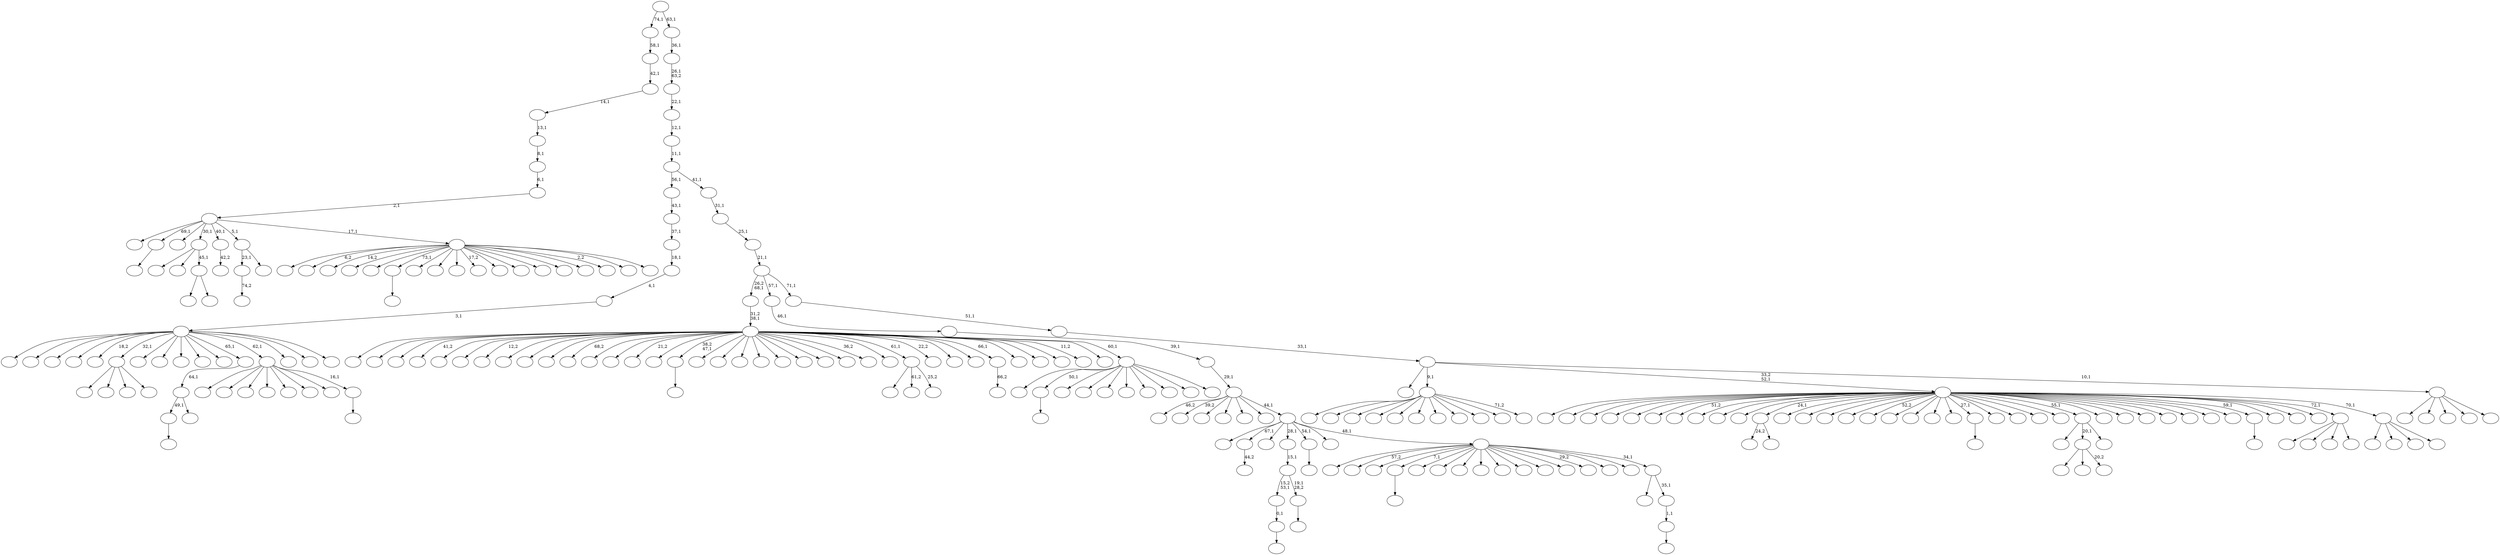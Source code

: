 digraph T {
	275 [label=""]
	274 [label=""]
	273 [label=""]
	272 [label=""]
	271 [label=""]
	270 [label=""]
	269 [label=""]
	268 [label=""]
	267 [label=""]
	266 [label=""]
	265 [label=""]
	264 [label=""]
	263 [label=""]
	262 [label=""]
	261 [label=""]
	260 [label=""]
	259 [label=""]
	258 [label=""]
	257 [label=""]
	256 [label=""]
	255 [label=""]
	254 [label=""]
	253 [label=""]
	252 [label=""]
	251 [label=""]
	250 [label=""]
	249 [label=""]
	248 [label=""]
	247 [label=""]
	246 [label=""]
	245 [label=""]
	244 [label=""]
	243 [label=""]
	242 [label=""]
	241 [label=""]
	240 [label=""]
	239 [label=""]
	238 [label=""]
	237 [label=""]
	236 [label=""]
	235 [label=""]
	234 [label=""]
	233 [label=""]
	232 [label=""]
	231 [label=""]
	230 [label=""]
	229 [label=""]
	228 [label=""]
	227 [label=""]
	226 [label=""]
	225 [label=""]
	224 [label=""]
	223 [label=""]
	222 [label=""]
	221 [label=""]
	220 [label=""]
	219 [label=""]
	218 [label=""]
	217 [label=""]
	216 [label=""]
	215 [label=""]
	214 [label=""]
	213 [label=""]
	212 [label=""]
	211 [label=""]
	210 [label=""]
	209 [label=""]
	208 [label=""]
	207 [label=""]
	206 [label=""]
	205 [label=""]
	204 [label=""]
	203 [label=""]
	202 [label=""]
	201 [label=""]
	200 [label=""]
	199 [label=""]
	198 [label=""]
	197 [label=""]
	196 [label=""]
	195 [label=""]
	194 [label=""]
	193 [label=""]
	192 [label=""]
	191 [label=""]
	190 [label=""]
	189 [label=""]
	188 [label=""]
	187 [label=""]
	186 [label=""]
	185 [label=""]
	184 [label=""]
	183 [label=""]
	182 [label=""]
	181 [label=""]
	180 [label=""]
	179 [label=""]
	178 [label=""]
	177 [label=""]
	176 [label=""]
	175 [label=""]
	174 [label=""]
	173 [label=""]
	172 [label=""]
	171 [label=""]
	170 [label=""]
	169 [label=""]
	168 [label=""]
	167 [label=""]
	166 [label=""]
	165 [label=""]
	164 [label=""]
	163 [label=""]
	162 [label=""]
	161 [label=""]
	160 [label=""]
	159 [label=""]
	158 [label=""]
	157 [label=""]
	156 [label=""]
	155 [label=""]
	154 [label=""]
	153 [label=""]
	152 [label=""]
	151 [label=""]
	150 [label=""]
	149 [label=""]
	148 [label=""]
	147 [label=""]
	146 [label=""]
	145 [label=""]
	144 [label=""]
	143 [label=""]
	142 [label=""]
	141 [label=""]
	140 [label=""]
	139 [label=""]
	138 [label=""]
	137 [label=""]
	136 [label=""]
	135 [label=""]
	134 [label=""]
	133 [label=""]
	132 [label=""]
	131 [label=""]
	130 [label=""]
	129 [label=""]
	128 [label=""]
	127 [label=""]
	126 [label=""]
	125 [label=""]
	124 [label=""]
	123 [label=""]
	122 [label=""]
	121 [label=""]
	120 [label=""]
	119 [label=""]
	118 [label=""]
	117 [label=""]
	116 [label=""]
	115 [label=""]
	114 [label=""]
	113 [label=""]
	112 [label=""]
	111 [label=""]
	110 [label=""]
	109 [label=""]
	108 [label=""]
	107 [label=""]
	106 [label=""]
	105 [label=""]
	104 [label=""]
	103 [label=""]
	102 [label=""]
	101 [label=""]
	100 [label=""]
	99 [label=""]
	98 [label=""]
	97 [label=""]
	96 [label=""]
	95 [label=""]
	94 [label=""]
	93 [label=""]
	92 [label=""]
	91 [label=""]
	90 [label=""]
	89 [label=""]
	88 [label=""]
	87 [label=""]
	86 [label=""]
	85 [label=""]
	84 [label=""]
	83 [label=""]
	82 [label=""]
	81 [label=""]
	80 [label=""]
	79 [label=""]
	78 [label=""]
	77 [label=""]
	76 [label=""]
	75 [label=""]
	74 [label=""]
	73 [label=""]
	72 [label=""]
	71 [label=""]
	70 [label=""]
	69 [label=""]
	68 [label=""]
	67 [label=""]
	66 [label=""]
	65 [label=""]
	64 [label=""]
	63 [label=""]
	62 [label=""]
	61 [label=""]
	60 [label=""]
	59 [label=""]
	58 [label=""]
	57 [label=""]
	56 [label=""]
	55 [label=""]
	54 [label=""]
	53 [label=""]
	52 [label=""]
	51 [label=""]
	50 [label=""]
	49 [label=""]
	48 [label=""]
	47 [label=""]
	46 [label=""]
	45 [label=""]
	44 [label=""]
	43 [label=""]
	42 [label=""]
	41 [label=""]
	40 [label=""]
	39 [label=""]
	38 [label=""]
	37 [label=""]
	36 [label=""]
	35 [label=""]
	34 [label=""]
	33 [label=""]
	32 [label=""]
	31 [label=""]
	30 [label=""]
	29 [label=""]
	28 [label=""]
	27 [label=""]
	26 [label=""]
	25 [label=""]
	24 [label=""]
	23 [label=""]
	22 [label=""]
	21 [label=""]
	20 [label=""]
	19 [label=""]
	18 [label=""]
	17 [label=""]
	16 [label=""]
	15 [label=""]
	14 [label=""]
	13 [label=""]
	12 [label=""]
	11 [label=""]
	10 [label=""]
	9 [label=""]
	8 [label=""]
	7 [label=""]
	6 [label=""]
	5 [label=""]
	4 [label=""]
	3 [label=""]
	2 [label=""]
	1 [label=""]
	0 [label=""]
	239 -> 240 [label="74,2"]
	234 -> 235 [label=""]
	226 -> 227 [label=""]
	224 -> 225 [label="44,2"]
	216 -> 217 [label=""]
	215 -> 216 [label="0,1"]
	202 -> 268 [label="24,2"]
	202 -> 203 [label=""]
	189 -> 244 [label=""]
	189 -> 209 [label=""]
	189 -> 205 [label=""]
	189 -> 190 [label=""]
	183 -> 184 [label=""]
	176 -> 177 [label=""]
	173 -> 174 [label=""]
	159 -> 160 [label=""]
	145 -> 146 [label=""]
	124 -> 125 [label=""]
	123 -> 215 [label="15,2\n53,1"]
	123 -> 124 [label="19,1\n28,2"]
	122 -> 123 [label="15,1"]
	112 -> 188 [label=""]
	112 -> 181 [label=""]
	112 -> 113 [label="20,2"]
	109 -> 144 [label=""]
	109 -> 112 [label="20,1"]
	109 -> 110 [label=""]
	105 -> 260 [label=""]
	105 -> 106 [label=""]
	104 -> 186 [label=""]
	104 -> 129 [label=""]
	104 -> 105 [label="45,1"]
	101 -> 207 [label=""]
	101 -> 137 [label="61,2"]
	101 -> 102 [label="25,2"]
	95 -> 96 [label="42,2"]
	91 -> 92 [label="66,2"]
	80 -> 234 [label="49,1"]
	80 -> 81 [label=""]
	79 -> 80 [label="64,1"]
	77 -> 78 [label=""]
	74 -> 75 [label=""]
	73 -> 271 [label=""]
	73 -> 232 [label=""]
	73 -> 230 [label=""]
	73 -> 200 [label=""]
	73 -> 168 [label=""]
	73 -> 147 [label=""]
	73 -> 143 [label=""]
	73 -> 74 [label="16,1"]
	65 -> 66 [label=""]
	62 -> 239 [label="23,1"]
	62 -> 63 [label=""]
	53 -> 251 [label=""]
	53 -> 249 [label=""]
	53 -> 247 [label=""]
	53 -> 229 [label=""]
	53 -> 178 [label=""]
	53 -> 161 [label=""]
	53 -> 152 [label=""]
	53 -> 103 [label=""]
	53 -> 86 [label=""]
	53 -> 70 [label=""]
	53 -> 54 [label="71,2"]
	51 -> 204 [label=""]
	51 -> 176 [label="50,1"]
	51 -> 175 [label=""]
	51 -> 139 [label=""]
	51 -> 117 [label=""]
	51 -> 114 [label=""]
	51 -> 72 [label=""]
	51 -> 64 [label=""]
	51 -> 59 [label=""]
	51 -> 52 [label=""]
	50 -> 275 [label=""]
	50 -> 272 [label=""]
	50 -> 264 [label=""]
	50 -> 263 [label="41,2"]
	50 -> 261 [label=""]
	50 -> 258 [label=""]
	50 -> 257 [label="12,2"]
	50 -> 256 [label=""]
	50 -> 254 [label=""]
	50 -> 253 [label=""]
	50 -> 228 [label="68,2"]
	50 -> 223 [label=""]
	50 -> 219 [label=""]
	50 -> 198 [label="21,2"]
	50 -> 191 [label=""]
	50 -> 173 [label="38,2\n47,1"]
	50 -> 169 [label=""]
	50 -> 163 [label=""]
	50 -> 151 [label=""]
	50 -> 150 [label=""]
	50 -> 148 [label=""]
	50 -> 141 [label=""]
	50 -> 135 [label=""]
	50 -> 132 [label=""]
	50 -> 130 [label="36,2"]
	50 -> 128 [label=""]
	50 -> 101 [label="61,1"]
	50 -> 98 [label="22,2"]
	50 -> 97 [label=""]
	50 -> 93 [label=""]
	50 -> 91 [label="66,1"]
	50 -> 90 [label=""]
	50 -> 82 [label=""]
	50 -> 68 [label=""]
	50 -> 61 [label="11,2"]
	50 -> 55 [label=""]
	50 -> 51 [label="60,1"]
	49 -> 50 [label="31,2\n38,1"]
	47 -> 48 [label=""]
	46 -> 47 [label="1,1"]
	45 -> 221 [label=""]
	45 -> 46 [label="35,1"]
	44 -> 273 [label=""]
	44 -> 250 [label="57,2"]
	44 -> 231 [label=""]
	44 -> 226 [label="7,1"]
	44 -> 214 [label=""]
	44 -> 210 [label=""]
	44 -> 208 [label=""]
	44 -> 199 [label=""]
	44 -> 194 [label=""]
	44 -> 193 [label=""]
	44 -> 166 [label=""]
	44 -> 131 [label=""]
	44 -> 115 [label="29,2"]
	44 -> 108 [label=""]
	44 -> 60 [label=""]
	44 -> 45 [label="34,1"]
	43 -> 274 [label=""]
	43 -> 224 [label="67,1"]
	43 -> 197 [label=""]
	43 -> 122 [label="28,1"]
	43 -> 65 [label="54,1"]
	43 -> 58 [label=""]
	43 -> 44 [label="48,1"]
	42 -> 243 [label="46,2"]
	42 -> 238 [label="39,2"]
	42 -> 220 [label=""]
	42 -> 165 [label=""]
	42 -> 111 [label=""]
	42 -> 83 [label=""]
	42 -> 43 [label="44,1"]
	41 -> 42 [label="29,1"]
	40 -> 41 [label="39,1"]
	39 -> 40 [label="46,1"]
	36 -> 262 [label=""]
	36 -> 252 [label=""]
	36 -> 222 [label=""]
	36 -> 218 [label=""]
	36 -> 213 [label="18,2"]
	36 -> 189 [label="32,1"]
	36 -> 172 [label=""]
	36 -> 162 [label=""]
	36 -> 155 [label=""]
	36 -> 126 [label=""]
	36 -> 121 [label=""]
	36 -> 79 [label="65,1"]
	36 -> 73 [label="62,1"]
	36 -> 69 [label=""]
	36 -> 38 [label=""]
	36 -> 37 [label=""]
	35 -> 36 [label="3,1"]
	34 -> 35 [label="4,1"]
	33 -> 34 [label="18,1"]
	32 -> 33 [label="37,1"]
	31 -> 32 [label="43,1"]
	29 -> 245 [label=""]
	29 -> 136 [label=""]
	29 -> 56 [label=""]
	29 -> 30 [label=""]
	27 -> 267 [label=""]
	27 -> 248 [label="6,2"]
	27 -> 237 [label="14,2"]
	27 -> 236 [label=""]
	27 -> 187 [label=""]
	27 -> 183 [label="73,1"]
	27 -> 171 [label=""]
	27 -> 170 [label=""]
	27 -> 164 [label=""]
	27 -> 158 [label="17,2"]
	27 -> 156 [label=""]
	27 -> 127 [label=""]
	27 -> 120 [label=""]
	27 -> 119 [label=""]
	27 -> 116 [label=""]
	27 -> 87 [label="2,2"]
	27 -> 71 [label=""]
	27 -> 28 [label=""]
	26 -> 201 [label=""]
	26 -> 159 [label="69,1"]
	26 -> 149 [label=""]
	26 -> 104 [label="30,1"]
	26 -> 95 [label="40,1"]
	26 -> 62 [label="5,1"]
	26 -> 27 [label="17,1"]
	25 -> 26 [label="2,1"]
	24 -> 25 [label="6,1"]
	23 -> 24 [label="8,1"]
	22 -> 23 [label="13,1"]
	21 -> 22 [label="14,1"]
	20 -> 21 [label="42,1"]
	19 -> 20 [label="58,1"]
	17 -> 241 [label=""]
	17 -> 195 [label=""]
	17 -> 85 [label=""]
	17 -> 18 [label=""]
	16 -> 270 [label=""]
	16 -> 269 [label=""]
	16 -> 265 [label=""]
	16 -> 259 [label=""]
	16 -> 255 [label=""]
	16 -> 242 [label=""]
	16 -> 233 [label="51,2"]
	16 -> 212 [label=""]
	16 -> 211 [label=""]
	16 -> 206 [label=""]
	16 -> 202 [label="24,1"]
	16 -> 196 [label=""]
	16 -> 192 [label=""]
	16 -> 185 [label=""]
	16 -> 182 [label=""]
	16 -> 180 [label="52,2"]
	16 -> 179 [label=""]
	16 -> 167 [label=""]
	16 -> 157 [label=""]
	16 -> 154 [label=""]
	16 -> 145 [label="27,1"]
	16 -> 142 [label=""]
	16 -> 140 [label=""]
	16 -> 138 [label=""]
	16 -> 118 [label=""]
	16 -> 109 [label="55,1"]
	16 -> 107 [label=""]
	16 -> 100 [label=""]
	16 -> 99 [label=""]
	16 -> 94 [label=""]
	16 -> 89 [label=""]
	16 -> 88 [label=""]
	16 -> 84 [label=""]
	16 -> 77 [label="59,1"]
	16 -> 76 [label=""]
	16 -> 67 [label=""]
	16 -> 57 [label=""]
	16 -> 29 [label="72,1"]
	16 -> 17 [label="70,1"]
	14 -> 266 [label=""]
	14 -> 246 [label=""]
	14 -> 153 [label=""]
	14 -> 133 [label=""]
	14 -> 15 [label=""]
	13 -> 134 [label=""]
	13 -> 53 [label="9,1"]
	13 -> 16 [label="33,2\n52,1"]
	13 -> 14 [label="10,1"]
	12 -> 13 [label="33,1"]
	11 -> 12 [label="51,1"]
	10 -> 49 [label="26,2\n68,1"]
	10 -> 39 [label="57,1"]
	10 -> 11 [label="71,1"]
	9 -> 10 [label="21,1"]
	8 -> 9 [label="25,1"]
	7 -> 8 [label="31,1"]
	6 -> 31 [label="56,1"]
	6 -> 7 [label="41,1"]
	5 -> 6 [label="11,1"]
	4 -> 5 [label="12,1"]
	3 -> 4 [label="22,1"]
	2 -> 3 [label="26,1\n63,2"]
	1 -> 2 [label="36,1"]
	0 -> 19 [label="74,1"]
	0 -> 1 [label="63,1"]
}
